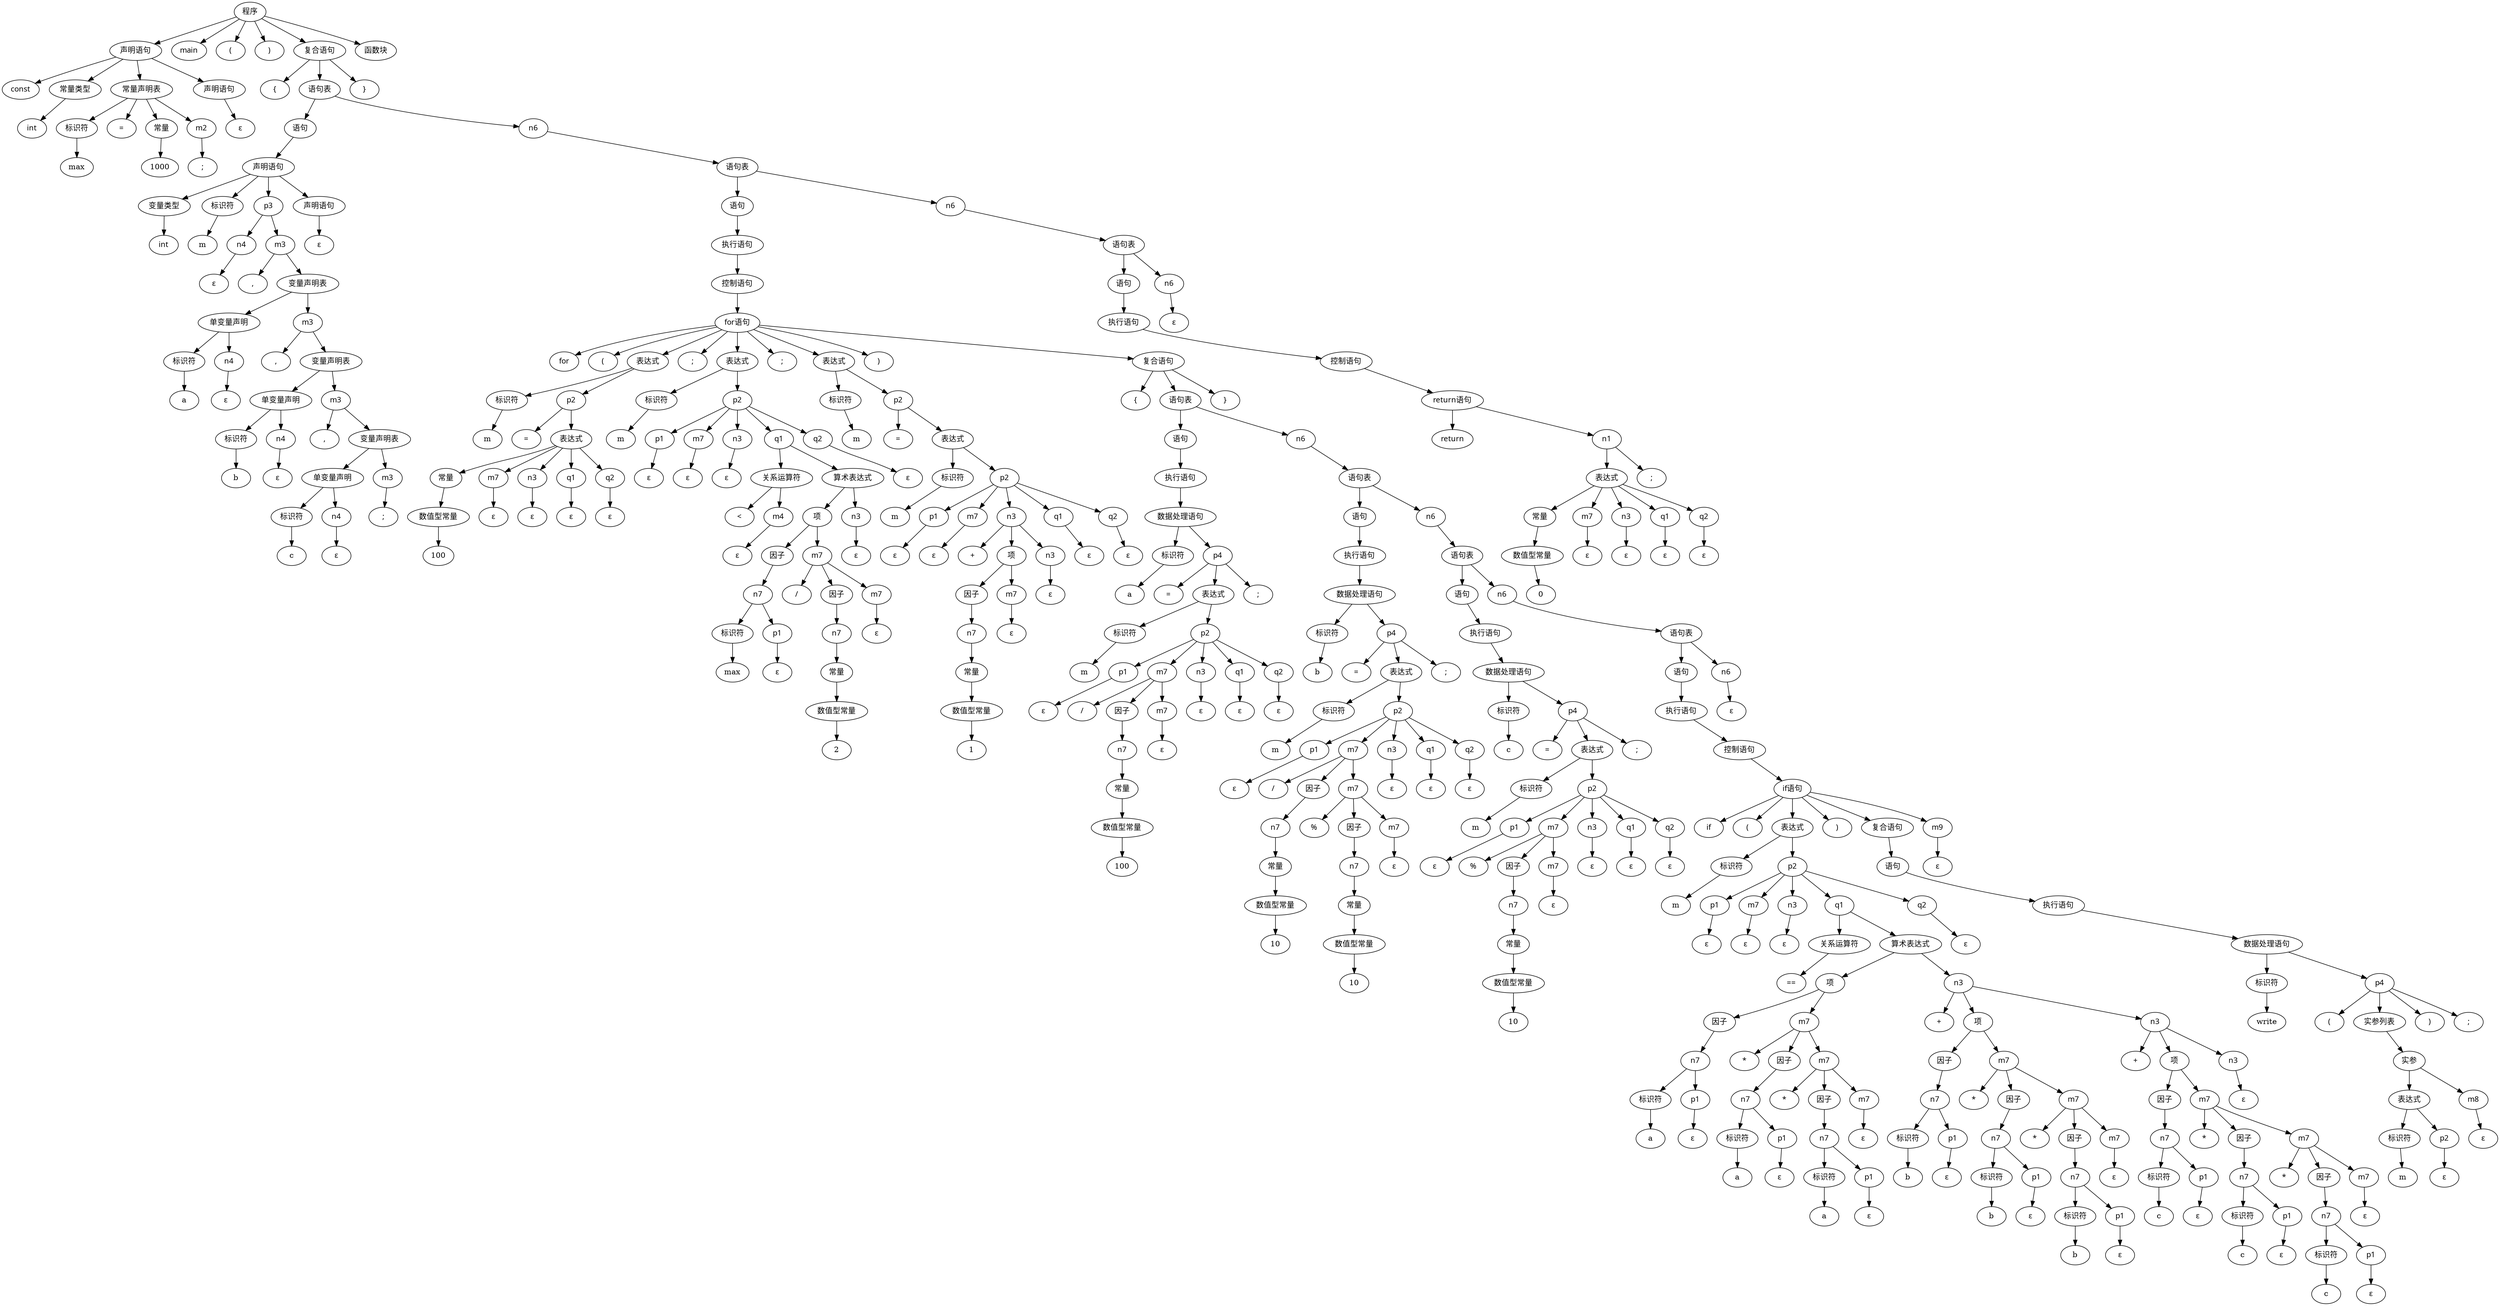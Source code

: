 // Syntax Tree
digraph "./Syntax_Tree/tree" {
	0 [label="程序" fontname=SimHei]
	1 [label="声明语句" fontname=SimHei]
	0 -> 1
	2 [label=const fontname=SimHei]
	1 -> 2
	3 [label="常量类型" fontname=SimHei]
	1 -> 3
	4 [label=int fontname=SimHei]
	3 -> 4
	5 [label="常量声明表" fontname=SimHei]
	1 -> 5
	6 [label="标识符" fontname=SimHei]
	5 -> 6
	7 [label=max]
	6 -> 7
	8 [label="=" fontname=SimHei]
	5 -> 8
	9 [label="常量" fontname=SimHei]
	5 -> 9
	10 [label=1000]
	9 -> 10
	11 [label=m2 fontname=SimHei]
	5 -> 11
	12 [label=";" fontname=SimHei]
	11 -> 12
	13 [label="声明语句" fontname=SimHei]
	1 -> 13
	14 [label="ε" fontname=SimHei]
	13 -> 14
	15 [label=main fontname=SimHei]
	0 -> 15
	16 [label="(" fontname=SimHei]
	0 -> 16
	17 [label=")" fontname=SimHei]
	0 -> 17
	18 [label="复合语句" fontname=SimHei]
	0 -> 18
	19 [label="{" fontname=SimHei]
	18 -> 19
	20 [label="语句表" fontname=SimHei]
	18 -> 20
	21 [label="语句" fontname=SimHei]
	20 -> 21
	22 [label="声明语句" fontname=SimHei]
	21 -> 22
	23 [label="变量类型" fontname=SimHei]
	22 -> 23
	24 [label=int fontname=SimHei]
	23 -> 24
	25 [label="标识符" fontname=SimHei]
	22 -> 25
	26 [label=m]
	25 -> 26
	27 [label=p3 fontname=SimHei]
	22 -> 27
	28 [label=n4 fontname=SimHei]
	27 -> 28
	29 [label="ε" fontname=SimHei]
	28 -> 29
	30 [label=m3 fontname=SimHei]
	27 -> 30
	31 [label="," fontname=SimHei]
	30 -> 31
	32 [label="变量声明表" fontname=SimHei]
	30 -> 32
	33 [label="单变量声明" fontname=SimHei]
	32 -> 33
	34 [label="标识符" fontname=SimHei]
	33 -> 34
	35 [label=a]
	34 -> 35
	36 [label=n4 fontname=SimHei]
	33 -> 36
	37 [label="ε" fontname=SimHei]
	36 -> 37
	38 [label=m3 fontname=SimHei]
	32 -> 38
	39 [label="," fontname=SimHei]
	38 -> 39
	40 [label="变量声明表" fontname=SimHei]
	38 -> 40
	41 [label="单变量声明" fontname=SimHei]
	40 -> 41
	42 [label="标识符" fontname=SimHei]
	41 -> 42
	43 [label=b]
	42 -> 43
	44 [label=n4 fontname=SimHei]
	41 -> 44
	45 [label="ε" fontname=SimHei]
	44 -> 45
	46 [label=m3 fontname=SimHei]
	40 -> 46
	47 [label="," fontname=SimHei]
	46 -> 47
	48 [label="变量声明表" fontname=SimHei]
	46 -> 48
	49 [label="单变量声明" fontname=SimHei]
	48 -> 49
	50 [label="标识符" fontname=SimHei]
	49 -> 50
	51 [label=c]
	50 -> 51
	52 [label=n4 fontname=SimHei]
	49 -> 52
	53 [label="ε" fontname=SimHei]
	52 -> 53
	54 [label=m3 fontname=SimHei]
	48 -> 54
	55 [label=";" fontname=SimHei]
	54 -> 55
	56 [label="声明语句" fontname=SimHei]
	22 -> 56
	57 [label="ε" fontname=SimHei]
	56 -> 57
	58 [label=n6 fontname=SimHei]
	20 -> 58
	59 [label="语句表" fontname=SimHei]
	58 -> 59
	60 [label="语句" fontname=SimHei]
	59 -> 60
	61 [label="执行语句" fontname=SimHei]
	60 -> 61
	62 [label="控制语句" fontname=SimHei]
	61 -> 62
	63 [label="for语句" fontname=SimHei]
	62 -> 63
	64 [label=for fontname=SimHei]
	63 -> 64
	65 [label="(" fontname=SimHei]
	63 -> 65
	66 [label="表达式" fontname=SimHei]
	63 -> 66
	67 [label="标识符" fontname=SimHei]
	66 -> 67
	68 [label=m]
	67 -> 68
	69 [label=p2 fontname=SimHei]
	66 -> 69
	70 [label="=" fontname=SimHei]
	69 -> 70
	71 [label="表达式" fontname=SimHei]
	69 -> 71
	72 [label="常量" fontname=SimHei]
	71 -> 72
	73 [label="数值型常量" fontname=SimHei]
	72 -> 73
	74 [label=100]
	73 -> 74
	75 [label=m7 fontname=SimHei]
	71 -> 75
	76 [label="ε" fontname=SimHei]
	75 -> 76
	77 [label=n3 fontname=SimHei]
	71 -> 77
	78 [label="ε" fontname=SimHei]
	77 -> 78
	79 [label=q1 fontname=SimHei]
	71 -> 79
	80 [label="ε" fontname=SimHei]
	79 -> 80
	81 [label=q2 fontname=SimHei]
	71 -> 81
	82 [label="ε" fontname=SimHei]
	81 -> 82
	83 [label=";" fontname=SimHei]
	63 -> 83
	84 [label="表达式" fontname=SimHei]
	63 -> 84
	85 [label="标识符" fontname=SimHei]
	84 -> 85
	86 [label=m]
	85 -> 86
	87 [label=p2 fontname=SimHei]
	84 -> 87
	88 [label=p1 fontname=SimHei]
	87 -> 88
	89 [label="ε" fontname=SimHei]
	88 -> 89
	90 [label=m7 fontname=SimHei]
	87 -> 90
	91 [label="ε" fontname=SimHei]
	90 -> 91
	92 [label=n3 fontname=SimHei]
	87 -> 92
	93 [label="ε" fontname=SimHei]
	92 -> 93
	94 [label=q1 fontname=SimHei]
	87 -> 94
	95 [label="关系运算符" fontname=SimHei]
	94 -> 95
	96 [label="<" fontname=SimHei]
	95 -> 96
	97 [label=m4 fontname=SimHei]
	95 -> 97
	98 [label="ε" fontname=SimHei]
	97 -> 98
	99 [label="算术表达式" fontname=SimHei]
	94 -> 99
	100 [label="项" fontname=SimHei]
	99 -> 100
	101 [label="因子" fontname=SimHei]
	100 -> 101
	102 [label=n7 fontname=SimHei]
	101 -> 102
	103 [label="标识符" fontname=SimHei]
	102 -> 103
	104 [label=max]
	103 -> 104
	105 [label=p1 fontname=SimHei]
	102 -> 105
	106 [label="ε" fontname=SimHei]
	105 -> 106
	107 [label=m7 fontname=SimHei]
	100 -> 107
	108 [label="/" fontname=SimHei]
	107 -> 108
	109 [label="因子" fontname=SimHei]
	107 -> 109
	110 [label=n7 fontname=SimHei]
	109 -> 110
	111 [label="常量" fontname=SimHei]
	110 -> 111
	112 [label="数值型常量" fontname=SimHei]
	111 -> 112
	113 [label=2]
	112 -> 113
	114 [label=m7 fontname=SimHei]
	107 -> 114
	115 [label="ε" fontname=SimHei]
	114 -> 115
	116 [label=n3 fontname=SimHei]
	99 -> 116
	117 [label="ε" fontname=SimHei]
	116 -> 117
	118 [label=q2 fontname=SimHei]
	87 -> 118
	119 [label="ε" fontname=SimHei]
	118 -> 119
	120 [label=";" fontname=SimHei]
	63 -> 120
	121 [label="表达式" fontname=SimHei]
	63 -> 121
	122 [label="标识符" fontname=SimHei]
	121 -> 122
	123 [label=m]
	122 -> 123
	124 [label=p2 fontname=SimHei]
	121 -> 124
	125 [label="=" fontname=SimHei]
	124 -> 125
	126 [label="表达式" fontname=SimHei]
	124 -> 126
	127 [label="标识符" fontname=SimHei]
	126 -> 127
	128 [label=m]
	127 -> 128
	129 [label=p2 fontname=SimHei]
	126 -> 129
	130 [label=p1 fontname=SimHei]
	129 -> 130
	131 [label="ε" fontname=SimHei]
	130 -> 131
	132 [label=m7 fontname=SimHei]
	129 -> 132
	133 [label="ε" fontname=SimHei]
	132 -> 133
	134 [label=n3 fontname=SimHei]
	129 -> 134
	135 [label="+" fontname=SimHei]
	134 -> 135
	136 [label="项" fontname=SimHei]
	134 -> 136
	137 [label="因子" fontname=SimHei]
	136 -> 137
	138 [label=n7 fontname=SimHei]
	137 -> 138
	139 [label="常量" fontname=SimHei]
	138 -> 139
	140 [label="数值型常量" fontname=SimHei]
	139 -> 140
	141 [label=1]
	140 -> 141
	142 [label=m7 fontname=SimHei]
	136 -> 142
	143 [label="ε" fontname=SimHei]
	142 -> 143
	144 [label=n3 fontname=SimHei]
	134 -> 144
	145 [label="ε" fontname=SimHei]
	144 -> 145
	146 [label=q1 fontname=SimHei]
	129 -> 146
	147 [label="ε" fontname=SimHei]
	146 -> 147
	148 [label=q2 fontname=SimHei]
	129 -> 148
	149 [label="ε" fontname=SimHei]
	148 -> 149
	150 [label=")" fontname=SimHei]
	63 -> 150
	151 [label="复合语句" fontname=SimHei]
	63 -> 151
	152 [label="{" fontname=SimHei]
	151 -> 152
	153 [label="语句表" fontname=SimHei]
	151 -> 153
	154 [label="语句" fontname=SimHei]
	153 -> 154
	155 [label="执行语句" fontname=SimHei]
	154 -> 155
	156 [label="数据处理语句" fontname=SimHei]
	155 -> 156
	157 [label="标识符" fontname=SimHei]
	156 -> 157
	158 [label=a]
	157 -> 158
	159 [label=p4 fontname=SimHei]
	156 -> 159
	160 [label="=" fontname=SimHei]
	159 -> 160
	161 [label="表达式" fontname=SimHei]
	159 -> 161
	162 [label="标识符" fontname=SimHei]
	161 -> 162
	163 [label=m]
	162 -> 163
	164 [label=p2 fontname=SimHei]
	161 -> 164
	165 [label=p1 fontname=SimHei]
	164 -> 165
	166 [label="ε" fontname=SimHei]
	165 -> 166
	167 [label=m7 fontname=SimHei]
	164 -> 167
	168 [label="/" fontname=SimHei]
	167 -> 168
	169 [label="因子" fontname=SimHei]
	167 -> 169
	170 [label=n7 fontname=SimHei]
	169 -> 170
	171 [label="常量" fontname=SimHei]
	170 -> 171
	172 [label="数值型常量" fontname=SimHei]
	171 -> 172
	173 [label=100]
	172 -> 173
	174 [label=m7 fontname=SimHei]
	167 -> 174
	175 [label="ε" fontname=SimHei]
	174 -> 175
	176 [label=n3 fontname=SimHei]
	164 -> 176
	177 [label="ε" fontname=SimHei]
	176 -> 177
	178 [label=q1 fontname=SimHei]
	164 -> 178
	179 [label="ε" fontname=SimHei]
	178 -> 179
	180 [label=q2 fontname=SimHei]
	164 -> 180
	181 [label="ε" fontname=SimHei]
	180 -> 181
	182 [label=";" fontname=SimHei]
	159 -> 182
	183 [label=n6 fontname=SimHei]
	153 -> 183
	184 [label="语句表" fontname=SimHei]
	183 -> 184
	185 [label="语句" fontname=SimHei]
	184 -> 185
	186 [label="执行语句" fontname=SimHei]
	185 -> 186
	187 [label="数据处理语句" fontname=SimHei]
	186 -> 187
	188 [label="标识符" fontname=SimHei]
	187 -> 188
	189 [label=b]
	188 -> 189
	190 [label=p4 fontname=SimHei]
	187 -> 190
	191 [label="=" fontname=SimHei]
	190 -> 191
	192 [label="表达式" fontname=SimHei]
	190 -> 192
	193 [label="标识符" fontname=SimHei]
	192 -> 193
	194 [label=m]
	193 -> 194
	195 [label=p2 fontname=SimHei]
	192 -> 195
	196 [label=p1 fontname=SimHei]
	195 -> 196
	197 [label="ε" fontname=SimHei]
	196 -> 197
	198 [label=m7 fontname=SimHei]
	195 -> 198
	199 [label="/" fontname=SimHei]
	198 -> 199
	200 [label="因子" fontname=SimHei]
	198 -> 200
	201 [label=n7 fontname=SimHei]
	200 -> 201
	202 [label="常量" fontname=SimHei]
	201 -> 202
	203 [label="数值型常量" fontname=SimHei]
	202 -> 203
	204 [label=10]
	203 -> 204
	205 [label=m7 fontname=SimHei]
	198 -> 205
	206 [label="%" fontname=SimHei]
	205 -> 206
	207 [label="因子" fontname=SimHei]
	205 -> 207
	208 [label=n7 fontname=SimHei]
	207 -> 208
	209 [label="常量" fontname=SimHei]
	208 -> 209
	210 [label="数值型常量" fontname=SimHei]
	209 -> 210
	211 [label=10]
	210 -> 211
	212 [label=m7 fontname=SimHei]
	205 -> 212
	213 [label="ε" fontname=SimHei]
	212 -> 213
	214 [label=n3 fontname=SimHei]
	195 -> 214
	215 [label="ε" fontname=SimHei]
	214 -> 215
	216 [label=q1 fontname=SimHei]
	195 -> 216
	217 [label="ε" fontname=SimHei]
	216 -> 217
	218 [label=q2 fontname=SimHei]
	195 -> 218
	219 [label="ε" fontname=SimHei]
	218 -> 219
	220 [label=";" fontname=SimHei]
	190 -> 220
	221 [label=n6 fontname=SimHei]
	184 -> 221
	222 [label="语句表" fontname=SimHei]
	221 -> 222
	223 [label="语句" fontname=SimHei]
	222 -> 223
	224 [label="执行语句" fontname=SimHei]
	223 -> 224
	225 [label="数据处理语句" fontname=SimHei]
	224 -> 225
	226 [label="标识符" fontname=SimHei]
	225 -> 226
	227 [label=c]
	226 -> 227
	228 [label=p4 fontname=SimHei]
	225 -> 228
	229 [label="=" fontname=SimHei]
	228 -> 229
	230 [label="表达式" fontname=SimHei]
	228 -> 230
	231 [label="标识符" fontname=SimHei]
	230 -> 231
	232 [label=m]
	231 -> 232
	233 [label=p2 fontname=SimHei]
	230 -> 233
	234 [label=p1 fontname=SimHei]
	233 -> 234
	235 [label="ε" fontname=SimHei]
	234 -> 235
	236 [label=m7 fontname=SimHei]
	233 -> 236
	237 [label="%" fontname=SimHei]
	236 -> 237
	238 [label="因子" fontname=SimHei]
	236 -> 238
	239 [label=n7 fontname=SimHei]
	238 -> 239
	240 [label="常量" fontname=SimHei]
	239 -> 240
	241 [label="数值型常量" fontname=SimHei]
	240 -> 241
	242 [label=10]
	241 -> 242
	243 [label=m7 fontname=SimHei]
	236 -> 243
	244 [label="ε" fontname=SimHei]
	243 -> 244
	245 [label=n3 fontname=SimHei]
	233 -> 245
	246 [label="ε" fontname=SimHei]
	245 -> 246
	247 [label=q1 fontname=SimHei]
	233 -> 247
	248 [label="ε" fontname=SimHei]
	247 -> 248
	249 [label=q2 fontname=SimHei]
	233 -> 249
	250 [label="ε" fontname=SimHei]
	249 -> 250
	251 [label=";" fontname=SimHei]
	228 -> 251
	252 [label=n6 fontname=SimHei]
	222 -> 252
	253 [label="语句表" fontname=SimHei]
	252 -> 253
	254 [label="语句" fontname=SimHei]
	253 -> 254
	255 [label="执行语句" fontname=SimHei]
	254 -> 255
	256 [label="控制语句" fontname=SimHei]
	255 -> 256
	257 [label="if语句" fontname=SimHei]
	256 -> 257
	258 [label=if fontname=SimHei]
	257 -> 258
	259 [label="(" fontname=SimHei]
	257 -> 259
	260 [label="表达式" fontname=SimHei]
	257 -> 260
	261 [label="标识符" fontname=SimHei]
	260 -> 261
	262 [label=m]
	261 -> 262
	263 [label=p2 fontname=SimHei]
	260 -> 263
	264 [label=p1 fontname=SimHei]
	263 -> 264
	265 [label="ε" fontname=SimHei]
	264 -> 265
	266 [label=m7 fontname=SimHei]
	263 -> 266
	267 [label="ε" fontname=SimHei]
	266 -> 267
	268 [label=n3 fontname=SimHei]
	263 -> 268
	269 [label="ε" fontname=SimHei]
	268 -> 269
	270 [label=q1 fontname=SimHei]
	263 -> 270
	271 [label="关系运算符" fontname=SimHei]
	270 -> 271
	272 [label="==" fontname=SimHei]
	271 -> 272
	273 [label="算术表达式" fontname=SimHei]
	270 -> 273
	274 [label="项" fontname=SimHei]
	273 -> 274
	275 [label="因子" fontname=SimHei]
	274 -> 275
	276 [label=n7 fontname=SimHei]
	275 -> 276
	277 [label="标识符" fontname=SimHei]
	276 -> 277
	278 [label=a]
	277 -> 278
	279 [label=p1 fontname=SimHei]
	276 -> 279
	280 [label="ε" fontname=SimHei]
	279 -> 280
	281 [label=m7 fontname=SimHei]
	274 -> 281
	282 [label="*" fontname=SimHei]
	281 -> 282
	283 [label="因子" fontname=SimHei]
	281 -> 283
	284 [label=n7 fontname=SimHei]
	283 -> 284
	285 [label="标识符" fontname=SimHei]
	284 -> 285
	286 [label=a]
	285 -> 286
	287 [label=p1 fontname=SimHei]
	284 -> 287
	288 [label="ε" fontname=SimHei]
	287 -> 288
	289 [label=m7 fontname=SimHei]
	281 -> 289
	290 [label="*" fontname=SimHei]
	289 -> 290
	291 [label="因子" fontname=SimHei]
	289 -> 291
	292 [label=n7 fontname=SimHei]
	291 -> 292
	293 [label="标识符" fontname=SimHei]
	292 -> 293
	294 [label=a]
	293 -> 294
	295 [label=p1 fontname=SimHei]
	292 -> 295
	296 [label="ε" fontname=SimHei]
	295 -> 296
	297 [label=m7 fontname=SimHei]
	289 -> 297
	298 [label="ε" fontname=SimHei]
	297 -> 298
	299 [label=n3 fontname=SimHei]
	273 -> 299
	300 [label="+" fontname=SimHei]
	299 -> 300
	301 [label="项" fontname=SimHei]
	299 -> 301
	302 [label="因子" fontname=SimHei]
	301 -> 302
	303 [label=n7 fontname=SimHei]
	302 -> 303
	304 [label="标识符" fontname=SimHei]
	303 -> 304
	305 [label=b]
	304 -> 305
	306 [label=p1 fontname=SimHei]
	303 -> 306
	307 [label="ε" fontname=SimHei]
	306 -> 307
	308 [label=m7 fontname=SimHei]
	301 -> 308
	309 [label="*" fontname=SimHei]
	308 -> 309
	310 [label="因子" fontname=SimHei]
	308 -> 310
	311 [label=n7 fontname=SimHei]
	310 -> 311
	312 [label="标识符" fontname=SimHei]
	311 -> 312
	313 [label=b]
	312 -> 313
	314 [label=p1 fontname=SimHei]
	311 -> 314
	315 [label="ε" fontname=SimHei]
	314 -> 315
	316 [label=m7 fontname=SimHei]
	308 -> 316
	317 [label="*" fontname=SimHei]
	316 -> 317
	318 [label="因子" fontname=SimHei]
	316 -> 318
	319 [label=n7 fontname=SimHei]
	318 -> 319
	320 [label="标识符" fontname=SimHei]
	319 -> 320
	321 [label=b]
	320 -> 321
	322 [label=p1 fontname=SimHei]
	319 -> 322
	323 [label="ε" fontname=SimHei]
	322 -> 323
	324 [label=m7 fontname=SimHei]
	316 -> 324
	325 [label="ε" fontname=SimHei]
	324 -> 325
	326 [label=n3 fontname=SimHei]
	299 -> 326
	327 [label="+" fontname=SimHei]
	326 -> 327
	328 [label="项" fontname=SimHei]
	326 -> 328
	329 [label="因子" fontname=SimHei]
	328 -> 329
	330 [label=n7 fontname=SimHei]
	329 -> 330
	331 [label="标识符" fontname=SimHei]
	330 -> 331
	332 [label=c]
	331 -> 332
	333 [label=p1 fontname=SimHei]
	330 -> 333
	334 [label="ε" fontname=SimHei]
	333 -> 334
	335 [label=m7 fontname=SimHei]
	328 -> 335
	336 [label="*" fontname=SimHei]
	335 -> 336
	337 [label="因子" fontname=SimHei]
	335 -> 337
	338 [label=n7 fontname=SimHei]
	337 -> 338
	339 [label="标识符" fontname=SimHei]
	338 -> 339
	340 [label=c]
	339 -> 340
	341 [label=p1 fontname=SimHei]
	338 -> 341
	342 [label="ε" fontname=SimHei]
	341 -> 342
	343 [label=m7 fontname=SimHei]
	335 -> 343
	344 [label="*" fontname=SimHei]
	343 -> 344
	345 [label="因子" fontname=SimHei]
	343 -> 345
	346 [label=n7 fontname=SimHei]
	345 -> 346
	347 [label="标识符" fontname=SimHei]
	346 -> 347
	348 [label=c]
	347 -> 348
	349 [label=p1 fontname=SimHei]
	346 -> 349
	350 [label="ε" fontname=SimHei]
	349 -> 350
	351 [label=m7 fontname=SimHei]
	343 -> 351
	352 [label="ε" fontname=SimHei]
	351 -> 352
	353 [label=n3 fontname=SimHei]
	326 -> 353
	354 [label="ε" fontname=SimHei]
	353 -> 354
	355 [label=q2 fontname=SimHei]
	263 -> 355
	356 [label="ε" fontname=SimHei]
	355 -> 356
	357 [label=")" fontname=SimHei]
	257 -> 357
	358 [label="复合语句" fontname=SimHei]
	257 -> 358
	359 [label="语句" fontname=SimHei]
	358 -> 359
	360 [label="执行语句" fontname=SimHei]
	359 -> 360
	361 [label="数据处理语句" fontname=SimHei]
	360 -> 361
	362 [label="标识符" fontname=SimHei]
	361 -> 362
	363 [label=write]
	362 -> 363
	364 [label=p4 fontname=SimHei]
	361 -> 364
	365 [label="(" fontname=SimHei]
	364 -> 365
	366 [label="实参列表" fontname=SimHei]
	364 -> 366
	367 [label="实参" fontname=SimHei]
	366 -> 367
	368 [label="表达式" fontname=SimHei]
	367 -> 368
	369 [label="标识符" fontname=SimHei]
	368 -> 369
	370 [label=m]
	369 -> 370
	371 [label=p2 fontname=SimHei]
	368 -> 371
	372 [label="ε" fontname=SimHei]
	371 -> 372
	373 [label=m8 fontname=SimHei]
	367 -> 373
	374 [label="ε" fontname=SimHei]
	373 -> 374
	375 [label=")" fontname=SimHei]
	364 -> 375
	376 [label=";" fontname=SimHei]
	364 -> 376
	377 [label=m9 fontname=SimHei]
	257 -> 377
	378 [label="ε" fontname=SimHei]
	377 -> 378
	379 [label=n6 fontname=SimHei]
	253 -> 379
	380 [label="ε" fontname=SimHei]
	379 -> 380
	381 [label="}" fontname=SimHei]
	151 -> 381
	382 [label=n6 fontname=SimHei]
	59 -> 382
	383 [label="语句表" fontname=SimHei]
	382 -> 383
	384 [label="语句" fontname=SimHei]
	383 -> 384
	385 [label="执行语句" fontname=SimHei]
	384 -> 385
	386 [label="控制语句" fontname=SimHei]
	385 -> 386
	387 [label="return语句" fontname=SimHei]
	386 -> 387
	388 [label=return fontname=SimHei]
	387 -> 388
	389 [label=n1 fontname=SimHei]
	387 -> 389
	390 [label="表达式" fontname=SimHei]
	389 -> 390
	391 [label="常量" fontname=SimHei]
	390 -> 391
	392 [label="数值型常量" fontname=SimHei]
	391 -> 392
	393 [label=0]
	392 -> 393
	394 [label=m7 fontname=SimHei]
	390 -> 394
	395 [label="ε" fontname=SimHei]
	394 -> 395
	396 [label=n3 fontname=SimHei]
	390 -> 396
	397 [label="ε" fontname=SimHei]
	396 -> 397
	398 [label=q1 fontname=SimHei]
	390 -> 398
	399 [label="ε" fontname=SimHei]
	398 -> 399
	400 [label=q2 fontname=SimHei]
	390 -> 400
	401 [label="ε" fontname=SimHei]
	400 -> 401
	402 [label=";" fontname=SimHei]
	389 -> 402
	403 [label=n6 fontname=SimHei]
	383 -> 403
	404 [label="ε" fontname=SimHei]
	403 -> 404
	405 [label="}" fontname=SimHei]
	18 -> 405
	406 [label="函数块" fontname=SimHei]
	0 -> 406
}
